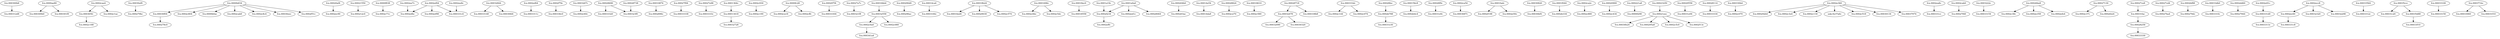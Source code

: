digraph code {
  "0x000300b8" [label="fcn.000300b8"];
  "0x000300b8" -> "0x000312d8";
  "0x000312d8" [label="fcn.000312d8"];
  "0x0000ae80" [label="fcn.0000ae80"];
  "0x0000ae80" -> "0x000300b0";
  "0x000300b0" [label="fcn.000300b0"];
  "0x0000ae80" -> "0x000301f0";
  "0x000301f0" [label="fcn.000301f0"];
  "0x000365fc" [label="fcn.000365fc"];
  "0x000365fc" -> "0x0002c188";
  "0x0002c188" [label="fcn.0002c188"];
  "0x00030ef0" [label="fcn.00030ef0"];
  "0x00030ef0" -> "0x000279bc";
  "0x000279bc" [label="fcn.000279bc"];
  "0x00030f04" [label="fcn.00030f04"];
  "0x00030f04" -> "0x000278c0";
  "0x000278c0" [label="fcn.000278c0"];
  "0x0000b834" [label="fcn.0000b834"];
  "0x0000b834" -> "0x0002c804";
  "0x0002c804" [label="fcn.0002c804"];
  "0x0000b834" -> "0x0000b0ac";
  "0x0000b0ac" [label="fcn.0000b0ac"];
  "0x0000b834" -> "0x00030f04";
  "0x00030f04" [label="fcn.00030f04"];
  "0x0000b834" -> "0x0002cab8";
  "0x0002cab8" [label="fcn.0002cab8"];
  "0x0000b834" -> "0x0002c8c4";
  "0x0002c8c4" [label="fcn.0002c8c4"];
  "0x0000b834" -> "0x00030eec";
  "0x00030eec" [label="fcn.00030eec"];
  "0x0000b834" -> "0x0002f51c";
  "0x0002f51c" [label="fcn.0002f51c"];
  "0x00020af4" [label="fcn.00020af4"];
  "0x00020af4" -> "0x0002ec90";
  "0x0002ec90" [label="fcn.0002ec90"];
  "0x00021550" [label="fcn.00021550"];
  "0x00021550" -> "0x000212c0";
  "0x000212c0" [label="fcn.000212c0"];
  "0x0000f838" [label="fcn.0000f838"];
  "0x0000f838" -> "0x0002c71c";
  "0x0002c71c" [label="fcn.0002c71c"];
  "0x0002ee7c" [label="fcn.0002ee7c"];
  "0x0002ee7c" -> "0x0002efbc";
  "0x0002efbc" [label="fcn.0002efbc"];
  "0x00032844" [label="fcn.00032844"];
  "0x00032844" -> "0x00033148";
  "0x00033148" [label="fcn.00033148"];
  "0x00032844" -> "0x00030fd4";
  "0x00030fd4" [label="fcn.00030fd4"];
  "0x0002ef64" [label="fcn.0002ef64"];
  "0x0002ef64" -> "0x0003311c";
  "0x0003311c" [label="fcn.0003311c"];
  "0x0002f79c" [label="fcn.0002f79c"];
  "0x0002f79c" -> "0x000336c0";
  "0x000336c0" [label="fcn.000336c0"];
  "0x0003267c" [label="fcn.0003267c"];
  "0x0003267c" -> "0x0002c60c";
  "0x0002c60c" [label="fcn.0002c60c"];
  "0x00028690" [label="fcn.00028690"];
  "0x00028690" -> "0x00033320";
  "0x00033320" [label="fcn.00033320"];
  "0x00028690" -> "0x000323f0";
  "0x000323f0" [label="fcn.000323f0"];
  "0x00010874" [label="fcn.00010874"];
  "0x00010874" -> "0x0002896c";
  "0x0002896c" [label="fcn.0002896c"];
  "0x00027f94" [label="fcn.00027f94"];
  "0x00027f94" -> "0x00033338";
  "0x00033338" [label="fcn.00033338"];
  "0x00027e98" [label="fcn.00027e98"];
  "0x00027e98" -> "0x0003333c";
  "0x0003333c" [label="fcn.0003333c"];
  "0x00013418" [label="fcn.00013418"];
  "0x00013418" -> "0x00032728";
  "0x00032728" [label="fcn.00032728"];
  "0x0001364c" [label="fcn.0001364c"];
  "0x0001364c" -> "0x00013418";
  "0x00013418" [label="fcn.00013418"];
  "0x0002c930" [label="fcn.0002c930"];
  "0x0002c930" -> "0x0002c190";
  "0x0002c190" [label="fcn.0002c190"];
  "0x0000fc28" [label="fcn.0000fc28"];
  "0x0000fc28" -> "0x0002ca18";
  "0x0002ca18" [label="fcn.0002ca18"];
  "0x0000fc28" -> "0x0002cffc";
  "0x0002cffc" [label="fcn.0002cffc"];
  "0x000297f4" [label="fcn.000297f4"];
  "0x000297f4" -> "0x00033304";
  "0x00033304" [label="fcn.00033304"];
  "0x00027a7c" [label="fcn.00027a7c"];
  "0x00027a7c" -> "0x000321f8";
  "0x000321f8" [label="fcn.000321f8"];
  "0x00032558" [label="fcn.00032558"];
  "0x00032558" -> "0x0002c0a0";
  "0x0002c0a0" [label="fcn.0002c0a0"];
  "0x00032558" -> "0x0002c080";
  "0x0002c080" [label="fcn.0002c080"];
  "0x000290d0" [label="fcn.000290d0"];
  "0x000290d0" -> "0x000296ac";
  "0x000296ac" [label="fcn.000296ac"];
  "0x00014ca4" [label="fcn.00014ca4"];
  "0x00014ca4" -> "0x0003184c";
  "0x0003184c" [label="fcn.0003184c"];
  "0x00018b24" [label="fcn.00018b24"];
  "0x00018b24" -> "0x00016ed4";
  "0x00016ed4" [label="fcn.00016ed4"];
  "0x00018b24" -> "0x00029030";
  "0x00029030" [label="fcn.00029030"];
  "0x00018b24" -> "0x0002c574";
  "0x0002c574" [label="fcn.0002c574"];
  "0x0001696c" [label="fcn.0001696c"];
  "0x0001696c" -> "0x0002c6bc";
  "0x0002c6bc" [label="fcn.0002c6bc"];
  "0x0001696c" -> "0x0002c5dc";
  "0x0002c5dc" [label="fcn.0002c5dc"];
  "0x00018ec0" [label="fcn.00018ec0"];
  "0x00018ec0" -> "0x00018558";
  "0x00018558" [label="fcn.00018558"];
  "0x0002f234" [label="fcn.0002f234"];
  "0x0002f234" -> "0x0002effc";
  "0x0002effc" [label="fcn.0002effc"];
  "0x00016bb4" [label="fcn.00016bb4"];
  "0x00016bb4" -> "0x00032558";
  "0x00032558" [label="fcn.00032558"];
  "0x000204b0" [label="fcn.000204b0"];
  "0x000204b0" -> "0x000203ac";
  "0x000203ac" [label="fcn.000203ac"];
  "0x0001a0a0" [label="fcn.0001a0a0"];
  "0x0001a0a0" -> "0x0002f234";
  "0x0002f234" [label="fcn.0002f234"];
  "0x0001a0a0" -> "0x0002ed1c";
  "0x0002ed1c" [label="fcn.0002ed1c"];
  "0x0001a0a0" -> "0x00028064";
  "0x00028064" [label="fcn.00028064"];
  "0x00014e54" [label="fcn.00014e54"];
  "0x00014e54" -> "0x00014da8";
  "0x00014da8" [label="fcn.00014da8"];
  "0x00028824" [label="fcn.00028824"];
  "0x00028824" -> "0x0002c270";
  "0x0002c270" [label="fcn.0002c270"];
  "0x00018610" [label="fcn.00018610"];
  "0x00018610" -> "0x0002c580";
  "0x0002c580" [label="fcn.0002c580"];
  "0x00032478" [label="fcn.00032478"];
  "0x00032478" -> "0x00032090";
  "0x00032090" [label="fcn.00032090"];
  "0x00032478" -> "0x00030320";
  "0x00030320" [label="fcn.00030320"];
  "0x000333dc" [label="fcn.000333dc"];
  "0x000333dc" -> "0x0002c144";
  "0x0002c144" [label="fcn.0002c144"];
  "0x000333dc" -> "0x0002c074";
  "0x0002c074" [label="fcn.0002c074"];
  "0x00028fec" [label="fcn.00028fec"];
  "0x00028fec" -> "0x0002b788";
  "0x0002b788" [label="fcn.0002b788"];
  "0x000156c8" [label="fcn.000156c8"];
  "0x000156c8" -> "0x0002b4c4";
  "0x0002b4c4" [label="fcn.0002b4c4"];
  "0x00028f9c" [label="fcn.00028f9c"];
  "0x00028f9c" -> "0x00031e9c";
  "0x00031e9c" [label="fcn.00031e9c"];
  "0x0002ca54" [label="fcn.0002ca54"];
  "0x0002ca54" -> "0x0003687c";
  "0x0003687c" [label="fcn.0003687c"];
  "0x0001fadc" [label="fcn.0001fadc"];
  "0x0001fadc" -> "0x0002f198";
  "0x0002f198" [label="fcn.0002f198"];
  "0x0001fadc" -> "0x0002e50c";
  "0x0002e50c" [label="fcn.0002e50c"];
  "0x00030820" [label="fcn.00030820"];
  "0x00030820" -> "0x00030bf4";
  "0x00030bf4" [label="fcn.00030bf4"];
  "0x0001f044" [label="fcn.0001f044"];
  "0x0001f044" -> "0x0002b334";
  "0x0002b334" [label="fcn.0002b334"];
  "0x0002ca2c" [label="fcn.0002ca2c"];
  "0x0002ca2c" -> "0x0002c880";
  "0x0002c880" [label="fcn.0002c880"];
  "0x0001a19c" [label="fcn.0001a19c"];
  "0x0001a19c" -> "0x0002f234";
  "0x0002f234" [label="fcn.0002f234"];
  "0x00028738" [label="fcn.00028738"];
  "0x00028738" -> "0x000323f0";
  "0x000323f0" [label="fcn.000323f0"];
  "0x00020900" [label="fcn.00020900"];
  "0x00020900" -> "0x0002c434";
  "0x0002c434" [label="fcn.0002c434"];
  "0x000221a8" [label="fcn.000221a8"];
  "0x000221a8" -> "0x0000f298";
  "0x0000f298" [label="fcn.0000f298"];
  "0x00021b50" [label="fcn.00021b50"];
  "0x00021b50" -> "0x00021eec";
  "0x00021eec" [label="fcn.00021eec"];
  "0x00021eec" [label="fcn.00021eec"];
  "0x00021eec" -> "0x00030b24";
  "0x00030b24" [label="fcn.00030b24"];
  "0x00021eec" -> "0x000295a8";
  "0x000295a8" [label="fcn.000295a8"];
  "0x00021eec" -> "0x0002c5c0";
  "0x0002c5c0" [label="fcn.0002c5c0"];
  "0x00021eec" -> "0x0002f13c";
  "0x0002f13c" [label="fcn.0002f13c"];
  "0x00029558" [label="fcn.00029558"];
  "0x00029558" -> "0x00031e94";
  "0x00031e94" [label="fcn.00031e94"];
  "0x00028114" [label="fcn.00028114"];
  "0x00028114" -> "0x00033334";
  "0x00033334" [label="fcn.00033334"];
  "0x000330b4" [label="fcn.000330b4"];
  "0x000330b4" -> "0x0002c070";
  "0x0002c070" [label="fcn.0002c070"];
  "0x0002cae4" [label="fcn.0002cae4"];
  "0x0002cae4" -> "0x000365fc";
  "0x000365fc" [label="fcn.000365fc"];
  "0x0002cae4" -> "0x0002c1ac";
  "0x0002c1ac" [label="fcn.0002c1ac"];
  "0x0002ee8c" [label="fcn.0002ee8c"];
  "0x0002ee8c" -> "0x000331c4";
  "0x000331c4" [label="fcn.000331c4"];
  "0x0002e360" [label="fcn.0002e360"];
  "0x0002e360" -> "0x000292b4";
  "0x000292b4" [label="fcn.000292b4"];
  "0x0002e360" -> "0x0002c3e4";
  "0x0002c3e4" [label="fcn.0002c3e4"];
  "0x0002e360" -> "0x0002c130";
  "0x0002c130" [label="fcn.0002c130"];
  "0x0002e360" -> "0x00037a6c";
  "0x00037a6c" [label="unk.0x37a6c"];
  "0x0002e360" -> "0x0002c518";
  "0x0002c518" [label="fcn.0002c518"];
  "0x0002e360" -> "0x00030134";
  "0x00030134" [label="fcn.00030134"];
  "0x0002e360" -> "0x00037974";
  "0x00037974" [label="fcn.00037974"];
  "0x0002ea8c" [label="fcn.0002ea8c"];
  "0x0002ea8c" -> "0x000331cc";
  "0x000331cc" [label="fcn.000331cc"];
  "0x0002cab0" [label="fcn.0002cab0"];
  "0x0002cab0" -> "0x00027f48";
  "0x00027f48" [label="fcn.00027f48"];
  "0x0003222c" [label="fcn.0003222c"];
  "0x0003222c" -> "0x00033154";
  "0x00033154" [label="fcn.00033154"];
  "0x00026be8" [label="fcn.00026be8"];
  "0x00026be8" -> "0x0002c38c";
  "0x0002c38c" [label="fcn.0002c38c"];
  "0x00026be8" -> "0x0002e358";
  "0x0002e358" [label="fcn.0002e358"];
  "0x00026be8" -> "0x0002efe4";
  "0x0002efe4" [label="fcn.0002efe4"];
  "0x00027130" [label="fcn.00027130"];
  "0x00027130" -> "0x0002c37c";
  "0x0002c37c" [label="fcn.0002c37c"];
  "0x00027130" -> "0x0002f224";
  "0x0002f224" [label="fcn.0002f224"];
  "0x00027ce8" [label="fcn.00027ce8"];
  "0x00027ce8" -> "0x00031fac";
  "0x00031fac" [label="fcn.00031fac"];
  "0x00031fac" [label="fcn.00031fac"];
  "0x00031fac" -> "0x00028258";
  "0x00028258" [label="fcn.00028258"];
  "0x00028258" [label="fcn.00028258"];
  "0x00028258" -> "0x00033330";
  "0x00033330" [label="fcn.00033330"];
  "0x00027cd4" [label="fcn.00027cd4"];
  "0x00027cd4" -> "0x00027ba4";
  "0x00027ba4" [label="fcn.00027ba4"];
  "0x0002b788" [label="fcn.0002b788"];
  "0x0002b788" -> "0x00031e30";
  "0x00031e30" [label="fcn.00031e30"];
  "0x0002bf88" [label="fcn.0002bf88"];
  "0x0002bf88" -> "0x000279dc";
  "0x000279dc" [label="fcn.000279dc"];
  "0x00033db0" [label="fcn.00033db0"];
  "0x00033db0" -> "0x0003310c";
  "0x0003310c" [label="fcn.0003310c"];
  "0x0002dd60" [label="fcn.0002dd60"];
  "0x0002dd60" -> "0x00027944";
  "0x00027944" [label="fcn.00027944"];
  "0x000331d0" [label="fcn.000331d0"];
  "0x000331d0" -> "0x0003313c";
  "0x0003313c" [label="fcn.0003313c"];
  "0x0002e91c" [label="fcn.0002e91c"];
  "0x0002e91c" -> "0x000331d0";
  "0x000331d0" [label="fcn.000331d0"];
  "0x0002ec60" [label="fcn.0002ec60"];
  "0x0002ec60" -> "0x000331c8";
  "0x000331c8" [label="fcn.000331c8"];
  "0x00028718" [label="fcn.00028718"];
  "0x00028718" -> "0x00032478";
  "0x00032478" [label="fcn.00032478"];
  "0x00028718" -> "0x000338b8";
  "0x000338b8" [label="fcn.000338b8"];
  "0x0002c0a0" [label="fcn.0002c0a0"];
  "0x0002c0a0" -> "0x000341a4";
  "0x000341a4" [label="fcn.000341a4"];
  "0x00033564" [label="fcn.00033564"];
  "0x00033564" -> "0x0003312c";
  "0x0003312c" [label="fcn.0003312c"];
  "0x00035ccc" [label="fcn.00035ccc"];
  "0x00035ccc" -> "0x00031c20";
  "0x00031c20" [label="fcn.00031c20"];
  "0x00035ccc" -> "0x00035d88";
  "0x00035d88" [label="fcn.00035d88"];
  "0x00033100" [label="fcn.00033100"];
  "0x00033100" -> "0x00033150";
  "0x00033150" [label="fcn.00033150"];
  "0x00035d88" [label="fcn.00035d88"];
  "0x00035d88" -> "0x00033f10";
  "0x00033f10" [label="fcn.00033f10"];
  "0x0002ecc8" [label="fcn.0002ecc8"];
  "0x0002ecc8" -> "0x00032320";
  "0x00032320" [label="fcn.00032320"];
  "0x0002ecc8" -> "0x0002ec60";
  "0x0002ec60" [label="fcn.0002ec60"];
  "0x0002ecc8" -> "0x00032298";
  "0x00032298" [label="fcn.00032298"];
  "0x000371bc" [label="fcn.000371bc"];
  "0x000371bc" -> "0x00033060";
  "0x00033060" [label="fcn.00033060"];
  "0x000371bc" -> "0x00031f10";
  "0x00031f10" [label="fcn.00031f10"];
  "0x0002ef04" [label="fcn.0002ef04"];
  "0x0002ef04" -> "0x000331c4";
  "0x000331c4" [label="fcn.000331c4"];
  "0x0002ef04" -> "0x0002efbc";
  "0x0002efbc" [label="fcn.0002efbc"];
  "0x0002ef04" -> "0x0002ef98";
  "0x0002ef98" [label="fcn.0002ef98"];
}